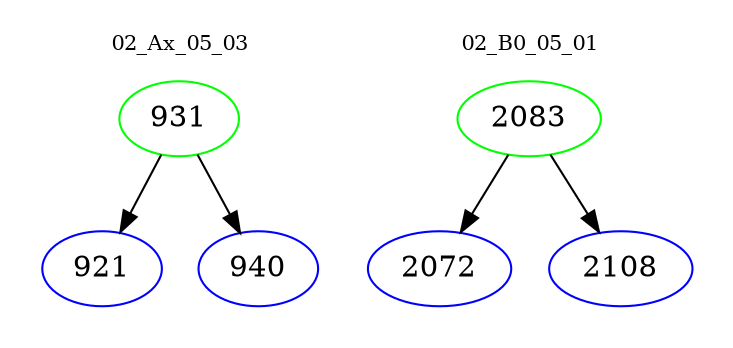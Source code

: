 digraph{
subgraph cluster_0 {
color = white
label = "02_Ax_05_03";
fontsize=10;
T0_931 [label="931", color="green"]
T0_931 -> T0_921 [color="black"]
T0_921 [label="921", color="blue"]
T0_931 -> T0_940 [color="black"]
T0_940 [label="940", color="blue"]
}
subgraph cluster_1 {
color = white
label = "02_B0_05_01";
fontsize=10;
T1_2083 [label="2083", color="green"]
T1_2083 -> T1_2072 [color="black"]
T1_2072 [label="2072", color="blue"]
T1_2083 -> T1_2108 [color="black"]
T1_2108 [label="2108", color="blue"]
}
}
